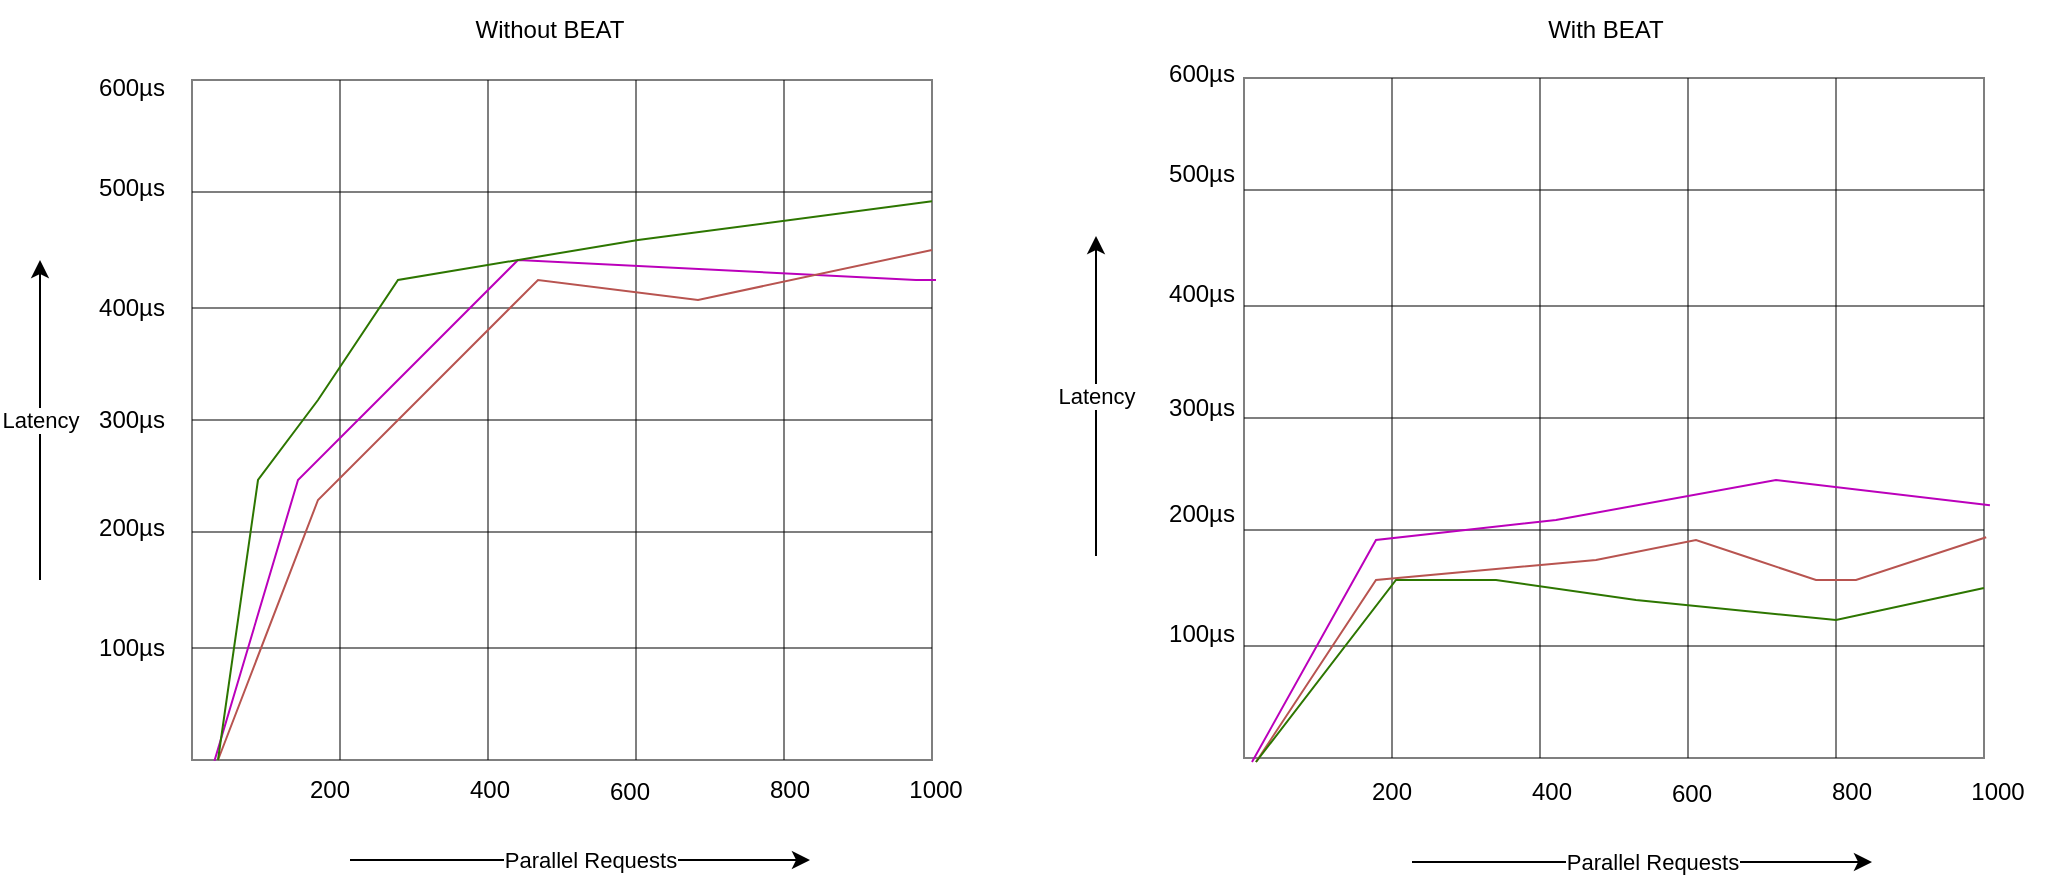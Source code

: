 <mxfile version="20.8.20" type="github">
  <diagram name="Page-1" id="cyIloUWgAy5ogOtHbnKH">
    <mxGraphModel dx="2163" dy="694" grid="1" gridSize="10" guides="1" tooltips="1" connect="1" arrows="1" fold="1" page="1" pageScale="1" pageWidth="850" pageHeight="1100" background="none" math="0" shadow="0">
      <root>
        <mxCell id="0" />
        <mxCell id="1" parent="0" />
        <mxCell id="Kf_SSCEO67K-IDZlS5Hx-94" value="" style="shape=table;startSize=0;container=1;collapsible=0;childLayout=tableLayout;strokeColor=default;strokeWidth=1;fillColor=none;opacity=50;" vertex="1" parent="1">
          <mxGeometry x="-82" y="170" width="370" height="340" as="geometry" />
        </mxCell>
        <mxCell id="Kf_SSCEO67K-IDZlS5Hx-95" value="" style="shape=tableRow;horizontal=0;startSize=0;swimlaneHead=0;swimlaneBody=0;strokeColor=inherit;top=0;left=0;bottom=0;right=0;collapsible=0;dropTarget=0;fillColor=none;points=[[0,0.5],[1,0.5]];portConstraint=eastwest;strokeWidth=0;opacity=0;" vertex="1" parent="Kf_SSCEO67K-IDZlS5Hx-94">
          <mxGeometry width="370" height="56" as="geometry" />
        </mxCell>
        <mxCell id="Kf_SSCEO67K-IDZlS5Hx-96" value="" style="shape=partialRectangle;html=1;whiteSpace=wrap;connectable=0;strokeColor=inherit;overflow=hidden;fillColor=none;top=0;left=0;bottom=0;right=0;pointerEvents=1;strokeWidth=0;opacity=0;" vertex="1" parent="Kf_SSCEO67K-IDZlS5Hx-95">
          <mxGeometry width="74" height="56" as="geometry">
            <mxRectangle width="74" height="56" as="alternateBounds" />
          </mxGeometry>
        </mxCell>
        <mxCell id="Kf_SSCEO67K-IDZlS5Hx-97" value="" style="shape=partialRectangle;html=1;whiteSpace=wrap;connectable=0;strokeColor=inherit;overflow=hidden;fillColor=none;top=0;left=0;bottom=0;right=0;pointerEvents=1;strokeWidth=0;opacity=0;" vertex="1" parent="Kf_SSCEO67K-IDZlS5Hx-95">
          <mxGeometry x="74" width="74" height="56" as="geometry">
            <mxRectangle width="74" height="56" as="alternateBounds" />
          </mxGeometry>
        </mxCell>
        <mxCell id="Kf_SSCEO67K-IDZlS5Hx-98" value="" style="shape=partialRectangle;html=1;whiteSpace=wrap;connectable=0;strokeColor=inherit;overflow=hidden;fillColor=none;top=0;left=0;bottom=0;right=0;pointerEvents=1;strokeWidth=0;opacity=0;" vertex="1" parent="Kf_SSCEO67K-IDZlS5Hx-95">
          <mxGeometry x="148" width="74" height="56" as="geometry">
            <mxRectangle width="74" height="56" as="alternateBounds" />
          </mxGeometry>
        </mxCell>
        <mxCell id="Kf_SSCEO67K-IDZlS5Hx-99" value="" style="shape=partialRectangle;html=1;whiteSpace=wrap;connectable=0;strokeColor=inherit;overflow=hidden;fillColor=none;top=0;left=0;bottom=0;right=0;pointerEvents=1;strokeWidth=0;opacity=0;" vertex="1" parent="Kf_SSCEO67K-IDZlS5Hx-95">
          <mxGeometry x="222" width="74" height="56" as="geometry">
            <mxRectangle width="74" height="56" as="alternateBounds" />
          </mxGeometry>
        </mxCell>
        <mxCell id="Kf_SSCEO67K-IDZlS5Hx-100" value="" style="shape=partialRectangle;html=1;whiteSpace=wrap;connectable=0;strokeColor=inherit;overflow=hidden;fillColor=none;top=0;left=0;bottom=0;right=0;pointerEvents=1;strokeWidth=0;opacity=0;" vertex="1" parent="Kf_SSCEO67K-IDZlS5Hx-95">
          <mxGeometry x="296" width="74" height="56" as="geometry">
            <mxRectangle width="74" height="56" as="alternateBounds" />
          </mxGeometry>
        </mxCell>
        <mxCell id="Kf_SSCEO67K-IDZlS5Hx-101" value="" style="shape=tableRow;horizontal=0;startSize=0;swimlaneHead=0;swimlaneBody=0;strokeColor=inherit;top=0;left=0;bottom=0;right=0;collapsible=0;dropTarget=0;fillColor=none;points=[[0,0.5],[1,0.5]];portConstraint=eastwest;strokeWidth=0;opacity=0;" vertex="1" parent="Kf_SSCEO67K-IDZlS5Hx-94">
          <mxGeometry y="56" width="370" height="58" as="geometry" />
        </mxCell>
        <mxCell id="Kf_SSCEO67K-IDZlS5Hx-102" value="" style="shape=partialRectangle;html=1;whiteSpace=wrap;connectable=0;strokeColor=inherit;overflow=hidden;fillColor=none;top=0;left=0;bottom=0;right=0;pointerEvents=1;strokeWidth=0;opacity=0;" vertex="1" parent="Kf_SSCEO67K-IDZlS5Hx-101">
          <mxGeometry width="74" height="58" as="geometry">
            <mxRectangle width="74" height="58" as="alternateBounds" />
          </mxGeometry>
        </mxCell>
        <mxCell id="Kf_SSCEO67K-IDZlS5Hx-103" value="" style="shape=partialRectangle;html=1;whiteSpace=wrap;connectable=0;strokeColor=inherit;overflow=hidden;fillColor=none;top=0;left=0;bottom=0;right=0;pointerEvents=1;strokeWidth=0;opacity=0;" vertex="1" parent="Kf_SSCEO67K-IDZlS5Hx-101">
          <mxGeometry x="74" width="74" height="58" as="geometry">
            <mxRectangle width="74" height="58" as="alternateBounds" />
          </mxGeometry>
        </mxCell>
        <mxCell id="Kf_SSCEO67K-IDZlS5Hx-104" value="" style="shape=partialRectangle;html=1;whiteSpace=wrap;connectable=0;strokeColor=inherit;overflow=hidden;fillColor=none;top=0;left=0;bottom=0;right=0;pointerEvents=1;strokeWidth=0;opacity=0;" vertex="1" parent="Kf_SSCEO67K-IDZlS5Hx-101">
          <mxGeometry x="148" width="74" height="58" as="geometry">
            <mxRectangle width="74" height="58" as="alternateBounds" />
          </mxGeometry>
        </mxCell>
        <mxCell id="Kf_SSCEO67K-IDZlS5Hx-105" value="" style="shape=partialRectangle;html=1;whiteSpace=wrap;connectable=0;strokeColor=inherit;overflow=hidden;fillColor=none;top=0;left=0;bottom=0;right=0;pointerEvents=1;strokeWidth=0;opacity=0;" vertex="1" parent="Kf_SSCEO67K-IDZlS5Hx-101">
          <mxGeometry x="222" width="74" height="58" as="geometry">
            <mxRectangle width="74" height="58" as="alternateBounds" />
          </mxGeometry>
        </mxCell>
        <mxCell id="Kf_SSCEO67K-IDZlS5Hx-106" value="" style="shape=partialRectangle;html=1;whiteSpace=wrap;connectable=0;strokeColor=inherit;overflow=hidden;fillColor=none;top=0;left=0;bottom=0;right=0;pointerEvents=1;strokeWidth=0;opacity=0;" vertex="1" parent="Kf_SSCEO67K-IDZlS5Hx-101">
          <mxGeometry x="296" width="74" height="58" as="geometry">
            <mxRectangle width="74" height="58" as="alternateBounds" />
          </mxGeometry>
        </mxCell>
        <mxCell id="Kf_SSCEO67K-IDZlS5Hx-107" value="" style="shape=tableRow;horizontal=0;startSize=0;swimlaneHead=0;swimlaneBody=0;strokeColor=inherit;top=0;left=0;bottom=0;right=0;collapsible=0;dropTarget=0;fillColor=none;points=[[0,0.5],[1,0.5]];portConstraint=eastwest;strokeWidth=0;opacity=0;" vertex="1" parent="Kf_SSCEO67K-IDZlS5Hx-94">
          <mxGeometry y="114" width="370" height="56" as="geometry" />
        </mxCell>
        <mxCell id="Kf_SSCEO67K-IDZlS5Hx-108" value="" style="shape=partialRectangle;html=1;whiteSpace=wrap;connectable=0;strokeColor=inherit;overflow=hidden;fillColor=none;top=0;left=0;bottom=0;right=0;pointerEvents=1;strokeWidth=0;opacity=0;" vertex="1" parent="Kf_SSCEO67K-IDZlS5Hx-107">
          <mxGeometry width="74" height="56" as="geometry">
            <mxRectangle width="74" height="56" as="alternateBounds" />
          </mxGeometry>
        </mxCell>
        <mxCell id="Kf_SSCEO67K-IDZlS5Hx-109" value="" style="shape=partialRectangle;html=1;whiteSpace=wrap;connectable=0;strokeColor=inherit;overflow=hidden;fillColor=none;top=0;left=0;bottom=0;right=0;pointerEvents=1;strokeWidth=0;opacity=0;" vertex="1" parent="Kf_SSCEO67K-IDZlS5Hx-107">
          <mxGeometry x="74" width="74" height="56" as="geometry">
            <mxRectangle width="74" height="56" as="alternateBounds" />
          </mxGeometry>
        </mxCell>
        <mxCell id="Kf_SSCEO67K-IDZlS5Hx-110" value="" style="shape=partialRectangle;html=1;whiteSpace=wrap;connectable=0;strokeColor=inherit;overflow=hidden;fillColor=none;top=0;left=0;bottom=0;right=0;pointerEvents=1;strokeWidth=0;opacity=0;" vertex="1" parent="Kf_SSCEO67K-IDZlS5Hx-107">
          <mxGeometry x="148" width="74" height="56" as="geometry">
            <mxRectangle width="74" height="56" as="alternateBounds" />
          </mxGeometry>
        </mxCell>
        <mxCell id="Kf_SSCEO67K-IDZlS5Hx-111" value="" style="shape=partialRectangle;html=1;whiteSpace=wrap;connectable=0;strokeColor=inherit;overflow=hidden;fillColor=none;top=0;left=0;bottom=0;right=0;pointerEvents=1;strokeWidth=0;opacity=0;" vertex="1" parent="Kf_SSCEO67K-IDZlS5Hx-107">
          <mxGeometry x="222" width="74" height="56" as="geometry">
            <mxRectangle width="74" height="56" as="alternateBounds" />
          </mxGeometry>
        </mxCell>
        <mxCell id="Kf_SSCEO67K-IDZlS5Hx-112" value="" style="shape=partialRectangle;html=1;whiteSpace=wrap;connectable=0;strokeColor=inherit;overflow=hidden;fillColor=none;top=0;left=0;bottom=0;right=0;pointerEvents=1;strokeWidth=0;opacity=0;" vertex="1" parent="Kf_SSCEO67K-IDZlS5Hx-107">
          <mxGeometry x="296" width="74" height="56" as="geometry">
            <mxRectangle width="74" height="56" as="alternateBounds" />
          </mxGeometry>
        </mxCell>
        <mxCell id="Kf_SSCEO67K-IDZlS5Hx-113" value="" style="shape=tableRow;horizontal=0;startSize=0;swimlaneHead=0;swimlaneBody=0;strokeColor=inherit;top=0;left=0;bottom=0;right=0;collapsible=0;dropTarget=0;fillColor=none;points=[[0,0.5],[1,0.5]];portConstraint=eastwest;strokeWidth=0;opacity=0;" vertex="1" parent="Kf_SSCEO67K-IDZlS5Hx-94">
          <mxGeometry y="170" width="370" height="56" as="geometry" />
        </mxCell>
        <mxCell id="Kf_SSCEO67K-IDZlS5Hx-114" value="" style="shape=partialRectangle;html=1;whiteSpace=wrap;connectable=0;strokeColor=inherit;overflow=hidden;fillColor=none;top=0;left=0;bottom=0;right=0;pointerEvents=1;strokeWidth=0;opacity=0;" vertex="1" parent="Kf_SSCEO67K-IDZlS5Hx-113">
          <mxGeometry width="74" height="56" as="geometry">
            <mxRectangle width="74" height="56" as="alternateBounds" />
          </mxGeometry>
        </mxCell>
        <mxCell id="Kf_SSCEO67K-IDZlS5Hx-115" value="" style="shape=partialRectangle;html=1;whiteSpace=wrap;connectable=0;strokeColor=inherit;overflow=hidden;fillColor=none;top=0;left=0;bottom=0;right=0;pointerEvents=1;strokeWidth=0;opacity=0;" vertex="1" parent="Kf_SSCEO67K-IDZlS5Hx-113">
          <mxGeometry x="74" width="74" height="56" as="geometry">
            <mxRectangle width="74" height="56" as="alternateBounds" />
          </mxGeometry>
        </mxCell>
        <mxCell id="Kf_SSCEO67K-IDZlS5Hx-116" value="" style="shape=partialRectangle;html=1;whiteSpace=wrap;connectable=0;strokeColor=inherit;overflow=hidden;fillColor=none;top=0;left=0;bottom=0;right=0;pointerEvents=1;strokeWidth=0;opacity=0;" vertex="1" parent="Kf_SSCEO67K-IDZlS5Hx-113">
          <mxGeometry x="148" width="74" height="56" as="geometry">
            <mxRectangle width="74" height="56" as="alternateBounds" />
          </mxGeometry>
        </mxCell>
        <mxCell id="Kf_SSCEO67K-IDZlS5Hx-117" value="" style="shape=partialRectangle;html=1;whiteSpace=wrap;connectable=0;strokeColor=inherit;overflow=hidden;fillColor=none;top=0;left=0;bottom=0;right=0;pointerEvents=1;strokeWidth=0;opacity=0;" vertex="1" parent="Kf_SSCEO67K-IDZlS5Hx-113">
          <mxGeometry x="222" width="74" height="56" as="geometry">
            <mxRectangle width="74" height="56" as="alternateBounds" />
          </mxGeometry>
        </mxCell>
        <mxCell id="Kf_SSCEO67K-IDZlS5Hx-118" value="" style="shape=partialRectangle;html=1;whiteSpace=wrap;connectable=0;strokeColor=inherit;overflow=hidden;fillColor=none;top=0;left=0;bottom=0;right=0;pointerEvents=1;strokeWidth=0;opacity=0;" vertex="1" parent="Kf_SSCEO67K-IDZlS5Hx-113">
          <mxGeometry x="296" width="74" height="56" as="geometry">
            <mxRectangle width="74" height="56" as="alternateBounds" />
          </mxGeometry>
        </mxCell>
        <mxCell id="Kf_SSCEO67K-IDZlS5Hx-119" value="" style="shape=tableRow;horizontal=0;startSize=0;swimlaneHead=0;swimlaneBody=0;strokeColor=inherit;top=0;left=0;bottom=0;right=0;collapsible=0;dropTarget=0;fillColor=none;points=[[0,0.5],[1,0.5]];portConstraint=eastwest;strokeWidth=0;opacity=0;" vertex="1" parent="Kf_SSCEO67K-IDZlS5Hx-94">
          <mxGeometry y="226" width="370" height="58" as="geometry" />
        </mxCell>
        <mxCell id="Kf_SSCEO67K-IDZlS5Hx-120" value="" style="shape=partialRectangle;html=1;whiteSpace=wrap;connectable=0;strokeColor=inherit;overflow=hidden;fillColor=none;top=0;left=0;bottom=0;right=0;pointerEvents=1;strokeWidth=0;opacity=0;" vertex="1" parent="Kf_SSCEO67K-IDZlS5Hx-119">
          <mxGeometry width="74" height="58" as="geometry">
            <mxRectangle width="74" height="58" as="alternateBounds" />
          </mxGeometry>
        </mxCell>
        <mxCell id="Kf_SSCEO67K-IDZlS5Hx-121" value="" style="shape=partialRectangle;html=1;whiteSpace=wrap;connectable=0;strokeColor=inherit;overflow=hidden;fillColor=none;top=0;left=0;bottom=0;right=0;pointerEvents=1;strokeWidth=0;opacity=0;" vertex="1" parent="Kf_SSCEO67K-IDZlS5Hx-119">
          <mxGeometry x="74" width="74" height="58" as="geometry">
            <mxRectangle width="74" height="58" as="alternateBounds" />
          </mxGeometry>
        </mxCell>
        <mxCell id="Kf_SSCEO67K-IDZlS5Hx-122" value="" style="shape=partialRectangle;html=1;whiteSpace=wrap;connectable=0;strokeColor=inherit;overflow=hidden;fillColor=none;top=0;left=0;bottom=0;right=0;pointerEvents=1;strokeWidth=0;opacity=0;" vertex="1" parent="Kf_SSCEO67K-IDZlS5Hx-119">
          <mxGeometry x="148" width="74" height="58" as="geometry">
            <mxRectangle width="74" height="58" as="alternateBounds" />
          </mxGeometry>
        </mxCell>
        <mxCell id="Kf_SSCEO67K-IDZlS5Hx-123" value="" style="shape=partialRectangle;html=1;whiteSpace=wrap;connectable=0;strokeColor=inherit;overflow=hidden;fillColor=none;top=0;left=0;bottom=0;right=0;pointerEvents=1;strokeWidth=0;opacity=0;" vertex="1" parent="Kf_SSCEO67K-IDZlS5Hx-119">
          <mxGeometry x="222" width="74" height="58" as="geometry">
            <mxRectangle width="74" height="58" as="alternateBounds" />
          </mxGeometry>
        </mxCell>
        <mxCell id="Kf_SSCEO67K-IDZlS5Hx-124" value="" style="shape=partialRectangle;html=1;whiteSpace=wrap;connectable=0;strokeColor=inherit;overflow=hidden;fillColor=none;top=0;left=0;bottom=0;right=0;pointerEvents=1;strokeWidth=0;opacity=0;" vertex="1" parent="Kf_SSCEO67K-IDZlS5Hx-119">
          <mxGeometry x="296" width="74" height="58" as="geometry">
            <mxRectangle width="74" height="58" as="alternateBounds" />
          </mxGeometry>
        </mxCell>
        <mxCell id="Kf_SSCEO67K-IDZlS5Hx-125" value="" style="shape=tableRow;horizontal=0;startSize=0;swimlaneHead=0;swimlaneBody=0;strokeColor=inherit;top=0;left=0;bottom=0;right=0;collapsible=0;dropTarget=0;fillColor=none;points=[[0,0.5],[1,0.5]];portConstraint=eastwest;strokeWidth=0;opacity=0;" vertex="1" parent="Kf_SSCEO67K-IDZlS5Hx-94">
          <mxGeometry y="284" width="370" height="56" as="geometry" />
        </mxCell>
        <mxCell id="Kf_SSCEO67K-IDZlS5Hx-126" value="" style="shape=partialRectangle;html=1;whiteSpace=wrap;connectable=0;strokeColor=inherit;overflow=hidden;fillColor=none;top=0;left=0;bottom=0;right=0;pointerEvents=1;strokeWidth=0;opacity=0;" vertex="1" parent="Kf_SSCEO67K-IDZlS5Hx-125">
          <mxGeometry width="74" height="56" as="geometry">
            <mxRectangle width="74" height="56" as="alternateBounds" />
          </mxGeometry>
        </mxCell>
        <mxCell id="Kf_SSCEO67K-IDZlS5Hx-127" value="" style="shape=partialRectangle;html=1;whiteSpace=wrap;connectable=0;strokeColor=inherit;overflow=hidden;fillColor=none;top=0;left=0;bottom=0;right=0;pointerEvents=1;strokeWidth=0;opacity=0;" vertex="1" parent="Kf_SSCEO67K-IDZlS5Hx-125">
          <mxGeometry x="74" width="74" height="56" as="geometry">
            <mxRectangle width="74" height="56" as="alternateBounds" />
          </mxGeometry>
        </mxCell>
        <mxCell id="Kf_SSCEO67K-IDZlS5Hx-128" value="" style="shape=partialRectangle;html=1;whiteSpace=wrap;connectable=0;strokeColor=inherit;overflow=hidden;fillColor=none;top=0;left=0;bottom=0;right=0;pointerEvents=1;strokeWidth=0;opacity=0;" vertex="1" parent="Kf_SSCEO67K-IDZlS5Hx-125">
          <mxGeometry x="148" width="74" height="56" as="geometry">
            <mxRectangle width="74" height="56" as="alternateBounds" />
          </mxGeometry>
        </mxCell>
        <mxCell id="Kf_SSCEO67K-IDZlS5Hx-129" value="" style="shape=partialRectangle;html=1;whiteSpace=wrap;connectable=0;strokeColor=inherit;overflow=hidden;fillColor=none;top=0;left=0;bottom=0;right=0;pointerEvents=1;strokeWidth=0;opacity=0;" vertex="1" parent="Kf_SSCEO67K-IDZlS5Hx-125">
          <mxGeometry x="222" width="74" height="56" as="geometry">
            <mxRectangle width="74" height="56" as="alternateBounds" />
          </mxGeometry>
        </mxCell>
        <mxCell id="Kf_SSCEO67K-IDZlS5Hx-130" value="" style="shape=partialRectangle;html=1;whiteSpace=wrap;connectable=0;strokeColor=inherit;overflow=hidden;fillColor=none;top=0;left=0;bottom=0;right=0;pointerEvents=1;strokeWidth=0;opacity=0;" vertex="1" parent="Kf_SSCEO67K-IDZlS5Hx-125">
          <mxGeometry x="296" width="74" height="56" as="geometry">
            <mxRectangle width="74" height="56" as="alternateBounds" />
          </mxGeometry>
        </mxCell>
        <mxCell id="Kf_SSCEO67K-IDZlS5Hx-131" value="" style="shape=table;startSize=0;container=1;collapsible=0;childLayout=tableLayout;strokeColor=default;strokeWidth=1;fillColor=none;opacity=50;" vertex="1" parent="1">
          <mxGeometry x="444" y="169" width="370" height="340" as="geometry" />
        </mxCell>
        <mxCell id="Kf_SSCEO67K-IDZlS5Hx-132" value="" style="shape=tableRow;horizontal=0;startSize=0;swimlaneHead=0;swimlaneBody=0;strokeColor=inherit;top=0;left=0;bottom=0;right=0;collapsible=0;dropTarget=0;fillColor=none;points=[[0,0.5],[1,0.5]];portConstraint=eastwest;strokeWidth=0;opacity=0;" vertex="1" parent="Kf_SSCEO67K-IDZlS5Hx-131">
          <mxGeometry width="370" height="56" as="geometry" />
        </mxCell>
        <mxCell id="Kf_SSCEO67K-IDZlS5Hx-133" value="" style="shape=partialRectangle;html=1;whiteSpace=wrap;connectable=0;strokeColor=inherit;overflow=hidden;fillColor=none;top=0;left=0;bottom=0;right=0;pointerEvents=1;strokeWidth=0;opacity=0;" vertex="1" parent="Kf_SSCEO67K-IDZlS5Hx-132">
          <mxGeometry width="74" height="56" as="geometry">
            <mxRectangle width="74" height="56" as="alternateBounds" />
          </mxGeometry>
        </mxCell>
        <mxCell id="Kf_SSCEO67K-IDZlS5Hx-134" value="" style="shape=partialRectangle;html=1;whiteSpace=wrap;connectable=0;strokeColor=inherit;overflow=hidden;fillColor=none;top=0;left=0;bottom=0;right=0;pointerEvents=1;strokeWidth=0;opacity=0;" vertex="1" parent="Kf_SSCEO67K-IDZlS5Hx-132">
          <mxGeometry x="74" width="74" height="56" as="geometry">
            <mxRectangle width="74" height="56" as="alternateBounds" />
          </mxGeometry>
        </mxCell>
        <mxCell id="Kf_SSCEO67K-IDZlS5Hx-135" value="" style="shape=partialRectangle;html=1;whiteSpace=wrap;connectable=0;strokeColor=inherit;overflow=hidden;fillColor=none;top=0;left=0;bottom=0;right=0;pointerEvents=1;strokeWidth=0;opacity=0;" vertex="1" parent="Kf_SSCEO67K-IDZlS5Hx-132">
          <mxGeometry x="148" width="74" height="56" as="geometry">
            <mxRectangle width="74" height="56" as="alternateBounds" />
          </mxGeometry>
        </mxCell>
        <mxCell id="Kf_SSCEO67K-IDZlS5Hx-136" value="" style="shape=partialRectangle;html=1;whiteSpace=wrap;connectable=0;strokeColor=inherit;overflow=hidden;fillColor=none;top=0;left=0;bottom=0;right=0;pointerEvents=1;strokeWidth=0;opacity=0;" vertex="1" parent="Kf_SSCEO67K-IDZlS5Hx-132">
          <mxGeometry x="222" width="74" height="56" as="geometry">
            <mxRectangle width="74" height="56" as="alternateBounds" />
          </mxGeometry>
        </mxCell>
        <mxCell id="Kf_SSCEO67K-IDZlS5Hx-137" value="" style="shape=partialRectangle;html=1;whiteSpace=wrap;connectable=0;strokeColor=inherit;overflow=hidden;fillColor=none;top=0;left=0;bottom=0;right=0;pointerEvents=1;strokeWidth=0;opacity=0;" vertex="1" parent="Kf_SSCEO67K-IDZlS5Hx-132">
          <mxGeometry x="296" width="74" height="56" as="geometry">
            <mxRectangle width="74" height="56" as="alternateBounds" />
          </mxGeometry>
        </mxCell>
        <mxCell id="Kf_SSCEO67K-IDZlS5Hx-138" value="" style="shape=tableRow;horizontal=0;startSize=0;swimlaneHead=0;swimlaneBody=0;strokeColor=inherit;top=0;left=0;bottom=0;right=0;collapsible=0;dropTarget=0;fillColor=none;points=[[0,0.5],[1,0.5]];portConstraint=eastwest;strokeWidth=0;opacity=0;" vertex="1" parent="Kf_SSCEO67K-IDZlS5Hx-131">
          <mxGeometry y="56" width="370" height="58" as="geometry" />
        </mxCell>
        <mxCell id="Kf_SSCEO67K-IDZlS5Hx-139" value="" style="shape=partialRectangle;html=1;whiteSpace=wrap;connectable=0;strokeColor=inherit;overflow=hidden;fillColor=none;top=0;left=0;bottom=0;right=0;pointerEvents=1;strokeWidth=0;opacity=0;" vertex="1" parent="Kf_SSCEO67K-IDZlS5Hx-138">
          <mxGeometry width="74" height="58" as="geometry">
            <mxRectangle width="74" height="58" as="alternateBounds" />
          </mxGeometry>
        </mxCell>
        <mxCell id="Kf_SSCEO67K-IDZlS5Hx-140" value="" style="shape=partialRectangle;html=1;whiteSpace=wrap;connectable=0;strokeColor=inherit;overflow=hidden;fillColor=none;top=0;left=0;bottom=0;right=0;pointerEvents=1;strokeWidth=0;opacity=0;" vertex="1" parent="Kf_SSCEO67K-IDZlS5Hx-138">
          <mxGeometry x="74" width="74" height="58" as="geometry">
            <mxRectangle width="74" height="58" as="alternateBounds" />
          </mxGeometry>
        </mxCell>
        <mxCell id="Kf_SSCEO67K-IDZlS5Hx-141" value="" style="shape=partialRectangle;html=1;whiteSpace=wrap;connectable=0;strokeColor=inherit;overflow=hidden;fillColor=none;top=0;left=0;bottom=0;right=0;pointerEvents=1;strokeWidth=0;opacity=0;" vertex="1" parent="Kf_SSCEO67K-IDZlS5Hx-138">
          <mxGeometry x="148" width="74" height="58" as="geometry">
            <mxRectangle width="74" height="58" as="alternateBounds" />
          </mxGeometry>
        </mxCell>
        <mxCell id="Kf_SSCEO67K-IDZlS5Hx-142" value="" style="shape=partialRectangle;html=1;whiteSpace=wrap;connectable=0;strokeColor=inherit;overflow=hidden;fillColor=none;top=0;left=0;bottom=0;right=0;pointerEvents=1;strokeWidth=0;opacity=0;" vertex="1" parent="Kf_SSCEO67K-IDZlS5Hx-138">
          <mxGeometry x="222" width="74" height="58" as="geometry">
            <mxRectangle width="74" height="58" as="alternateBounds" />
          </mxGeometry>
        </mxCell>
        <mxCell id="Kf_SSCEO67K-IDZlS5Hx-143" value="" style="shape=partialRectangle;html=1;whiteSpace=wrap;connectable=0;strokeColor=inherit;overflow=hidden;fillColor=none;top=0;left=0;bottom=0;right=0;pointerEvents=1;strokeWidth=0;opacity=0;" vertex="1" parent="Kf_SSCEO67K-IDZlS5Hx-138">
          <mxGeometry x="296" width="74" height="58" as="geometry">
            <mxRectangle width="74" height="58" as="alternateBounds" />
          </mxGeometry>
        </mxCell>
        <mxCell id="Kf_SSCEO67K-IDZlS5Hx-144" value="" style="shape=tableRow;horizontal=0;startSize=0;swimlaneHead=0;swimlaneBody=0;strokeColor=inherit;top=0;left=0;bottom=0;right=0;collapsible=0;dropTarget=0;fillColor=none;points=[[0,0.5],[1,0.5]];portConstraint=eastwest;strokeWidth=0;opacity=0;" vertex="1" parent="Kf_SSCEO67K-IDZlS5Hx-131">
          <mxGeometry y="114" width="370" height="56" as="geometry" />
        </mxCell>
        <mxCell id="Kf_SSCEO67K-IDZlS5Hx-145" value="" style="shape=partialRectangle;html=1;whiteSpace=wrap;connectable=0;strokeColor=inherit;overflow=hidden;fillColor=none;top=0;left=0;bottom=0;right=0;pointerEvents=1;strokeWidth=0;opacity=0;" vertex="1" parent="Kf_SSCEO67K-IDZlS5Hx-144">
          <mxGeometry width="74" height="56" as="geometry">
            <mxRectangle width="74" height="56" as="alternateBounds" />
          </mxGeometry>
        </mxCell>
        <mxCell id="Kf_SSCEO67K-IDZlS5Hx-146" value="" style="shape=partialRectangle;html=1;whiteSpace=wrap;connectable=0;strokeColor=inherit;overflow=hidden;fillColor=none;top=0;left=0;bottom=0;right=0;pointerEvents=1;strokeWidth=0;opacity=0;" vertex="1" parent="Kf_SSCEO67K-IDZlS5Hx-144">
          <mxGeometry x="74" width="74" height="56" as="geometry">
            <mxRectangle width="74" height="56" as="alternateBounds" />
          </mxGeometry>
        </mxCell>
        <mxCell id="Kf_SSCEO67K-IDZlS5Hx-147" value="" style="shape=partialRectangle;html=1;whiteSpace=wrap;connectable=0;strokeColor=inherit;overflow=hidden;fillColor=none;top=0;left=0;bottom=0;right=0;pointerEvents=1;strokeWidth=0;opacity=0;" vertex="1" parent="Kf_SSCEO67K-IDZlS5Hx-144">
          <mxGeometry x="148" width="74" height="56" as="geometry">
            <mxRectangle width="74" height="56" as="alternateBounds" />
          </mxGeometry>
        </mxCell>
        <mxCell id="Kf_SSCEO67K-IDZlS5Hx-148" value="" style="shape=partialRectangle;html=1;whiteSpace=wrap;connectable=0;strokeColor=inherit;overflow=hidden;fillColor=none;top=0;left=0;bottom=0;right=0;pointerEvents=1;strokeWidth=0;opacity=0;" vertex="1" parent="Kf_SSCEO67K-IDZlS5Hx-144">
          <mxGeometry x="222" width="74" height="56" as="geometry">
            <mxRectangle width="74" height="56" as="alternateBounds" />
          </mxGeometry>
        </mxCell>
        <mxCell id="Kf_SSCEO67K-IDZlS5Hx-149" value="" style="shape=partialRectangle;html=1;whiteSpace=wrap;connectable=0;strokeColor=inherit;overflow=hidden;fillColor=none;top=0;left=0;bottom=0;right=0;pointerEvents=1;strokeWidth=0;opacity=0;" vertex="1" parent="Kf_SSCEO67K-IDZlS5Hx-144">
          <mxGeometry x="296" width="74" height="56" as="geometry">
            <mxRectangle width="74" height="56" as="alternateBounds" />
          </mxGeometry>
        </mxCell>
        <mxCell id="Kf_SSCEO67K-IDZlS5Hx-150" value="" style="shape=tableRow;horizontal=0;startSize=0;swimlaneHead=0;swimlaneBody=0;strokeColor=inherit;top=0;left=0;bottom=0;right=0;collapsible=0;dropTarget=0;fillColor=none;points=[[0,0.5],[1,0.5]];portConstraint=eastwest;strokeWidth=0;opacity=0;" vertex="1" parent="Kf_SSCEO67K-IDZlS5Hx-131">
          <mxGeometry y="170" width="370" height="56" as="geometry" />
        </mxCell>
        <mxCell id="Kf_SSCEO67K-IDZlS5Hx-151" value="" style="shape=partialRectangle;html=1;whiteSpace=wrap;connectable=0;strokeColor=inherit;overflow=hidden;fillColor=none;top=0;left=0;bottom=0;right=0;pointerEvents=1;strokeWidth=0;opacity=0;" vertex="1" parent="Kf_SSCEO67K-IDZlS5Hx-150">
          <mxGeometry width="74" height="56" as="geometry">
            <mxRectangle width="74" height="56" as="alternateBounds" />
          </mxGeometry>
        </mxCell>
        <mxCell id="Kf_SSCEO67K-IDZlS5Hx-152" value="" style="shape=partialRectangle;html=1;whiteSpace=wrap;connectable=0;strokeColor=inherit;overflow=hidden;fillColor=none;top=0;left=0;bottom=0;right=0;pointerEvents=1;strokeWidth=0;opacity=0;" vertex="1" parent="Kf_SSCEO67K-IDZlS5Hx-150">
          <mxGeometry x="74" width="74" height="56" as="geometry">
            <mxRectangle width="74" height="56" as="alternateBounds" />
          </mxGeometry>
        </mxCell>
        <mxCell id="Kf_SSCEO67K-IDZlS5Hx-153" value="" style="shape=partialRectangle;html=1;whiteSpace=wrap;connectable=0;strokeColor=inherit;overflow=hidden;fillColor=none;top=0;left=0;bottom=0;right=0;pointerEvents=1;strokeWidth=0;opacity=0;" vertex="1" parent="Kf_SSCEO67K-IDZlS5Hx-150">
          <mxGeometry x="148" width="74" height="56" as="geometry">
            <mxRectangle width="74" height="56" as="alternateBounds" />
          </mxGeometry>
        </mxCell>
        <mxCell id="Kf_SSCEO67K-IDZlS5Hx-154" value="" style="shape=partialRectangle;html=1;whiteSpace=wrap;connectable=0;strokeColor=inherit;overflow=hidden;fillColor=none;top=0;left=0;bottom=0;right=0;pointerEvents=1;strokeWidth=0;opacity=0;" vertex="1" parent="Kf_SSCEO67K-IDZlS5Hx-150">
          <mxGeometry x="222" width="74" height="56" as="geometry">
            <mxRectangle width="74" height="56" as="alternateBounds" />
          </mxGeometry>
        </mxCell>
        <mxCell id="Kf_SSCEO67K-IDZlS5Hx-155" value="" style="shape=partialRectangle;html=1;whiteSpace=wrap;connectable=0;strokeColor=inherit;overflow=hidden;fillColor=none;top=0;left=0;bottom=0;right=0;pointerEvents=1;strokeWidth=0;opacity=0;" vertex="1" parent="Kf_SSCEO67K-IDZlS5Hx-150">
          <mxGeometry x="296" width="74" height="56" as="geometry">
            <mxRectangle width="74" height="56" as="alternateBounds" />
          </mxGeometry>
        </mxCell>
        <mxCell id="Kf_SSCEO67K-IDZlS5Hx-156" value="" style="shape=tableRow;horizontal=0;startSize=0;swimlaneHead=0;swimlaneBody=0;strokeColor=inherit;top=0;left=0;bottom=0;right=0;collapsible=0;dropTarget=0;fillColor=none;points=[[0,0.5],[1,0.5]];portConstraint=eastwest;strokeWidth=0;opacity=0;" vertex="1" parent="Kf_SSCEO67K-IDZlS5Hx-131">
          <mxGeometry y="226" width="370" height="58" as="geometry" />
        </mxCell>
        <mxCell id="Kf_SSCEO67K-IDZlS5Hx-157" value="" style="shape=partialRectangle;html=1;whiteSpace=wrap;connectable=0;strokeColor=inherit;overflow=hidden;fillColor=none;top=0;left=0;bottom=0;right=0;pointerEvents=1;strokeWidth=0;opacity=0;" vertex="1" parent="Kf_SSCEO67K-IDZlS5Hx-156">
          <mxGeometry width="74" height="58" as="geometry">
            <mxRectangle width="74" height="58" as="alternateBounds" />
          </mxGeometry>
        </mxCell>
        <mxCell id="Kf_SSCEO67K-IDZlS5Hx-158" value="" style="shape=partialRectangle;html=1;whiteSpace=wrap;connectable=0;strokeColor=inherit;overflow=hidden;fillColor=none;top=0;left=0;bottom=0;right=0;pointerEvents=1;strokeWidth=0;opacity=0;" vertex="1" parent="Kf_SSCEO67K-IDZlS5Hx-156">
          <mxGeometry x="74" width="74" height="58" as="geometry">
            <mxRectangle width="74" height="58" as="alternateBounds" />
          </mxGeometry>
        </mxCell>
        <mxCell id="Kf_SSCEO67K-IDZlS5Hx-159" value="" style="shape=partialRectangle;html=1;whiteSpace=wrap;connectable=0;strokeColor=inherit;overflow=hidden;fillColor=none;top=0;left=0;bottom=0;right=0;pointerEvents=1;strokeWidth=0;opacity=0;" vertex="1" parent="Kf_SSCEO67K-IDZlS5Hx-156">
          <mxGeometry x="148" width="74" height="58" as="geometry">
            <mxRectangle width="74" height="58" as="alternateBounds" />
          </mxGeometry>
        </mxCell>
        <mxCell id="Kf_SSCEO67K-IDZlS5Hx-160" value="" style="shape=partialRectangle;html=1;whiteSpace=wrap;connectable=0;strokeColor=inherit;overflow=hidden;fillColor=none;top=0;left=0;bottom=0;right=0;pointerEvents=1;strokeWidth=0;opacity=0;" vertex="1" parent="Kf_SSCEO67K-IDZlS5Hx-156">
          <mxGeometry x="222" width="74" height="58" as="geometry">
            <mxRectangle width="74" height="58" as="alternateBounds" />
          </mxGeometry>
        </mxCell>
        <mxCell id="Kf_SSCEO67K-IDZlS5Hx-161" value="" style="shape=partialRectangle;html=1;whiteSpace=wrap;connectable=0;strokeColor=inherit;overflow=hidden;fillColor=none;top=0;left=0;bottom=0;right=0;pointerEvents=1;strokeWidth=0;opacity=0;" vertex="1" parent="Kf_SSCEO67K-IDZlS5Hx-156">
          <mxGeometry x="296" width="74" height="58" as="geometry">
            <mxRectangle width="74" height="58" as="alternateBounds" />
          </mxGeometry>
        </mxCell>
        <mxCell id="Kf_SSCEO67K-IDZlS5Hx-162" value="" style="shape=tableRow;horizontal=0;startSize=0;swimlaneHead=0;swimlaneBody=0;strokeColor=inherit;top=0;left=0;bottom=0;right=0;collapsible=0;dropTarget=0;fillColor=none;points=[[0,0.5],[1,0.5]];portConstraint=eastwest;strokeWidth=0;opacity=0;" vertex="1" parent="Kf_SSCEO67K-IDZlS5Hx-131">
          <mxGeometry y="284" width="370" height="56" as="geometry" />
        </mxCell>
        <mxCell id="Kf_SSCEO67K-IDZlS5Hx-163" value="" style="shape=partialRectangle;html=1;whiteSpace=wrap;connectable=0;strokeColor=inherit;overflow=hidden;fillColor=none;top=0;left=0;bottom=0;right=0;pointerEvents=1;strokeWidth=0;opacity=0;" vertex="1" parent="Kf_SSCEO67K-IDZlS5Hx-162">
          <mxGeometry width="74" height="56" as="geometry">
            <mxRectangle width="74" height="56" as="alternateBounds" />
          </mxGeometry>
        </mxCell>
        <mxCell id="Kf_SSCEO67K-IDZlS5Hx-164" value="" style="shape=partialRectangle;html=1;whiteSpace=wrap;connectable=0;strokeColor=inherit;overflow=hidden;fillColor=none;top=0;left=0;bottom=0;right=0;pointerEvents=1;strokeWidth=0;opacity=0;" vertex="1" parent="Kf_SSCEO67K-IDZlS5Hx-162">
          <mxGeometry x="74" width="74" height="56" as="geometry">
            <mxRectangle width="74" height="56" as="alternateBounds" />
          </mxGeometry>
        </mxCell>
        <mxCell id="Kf_SSCEO67K-IDZlS5Hx-165" value="" style="shape=partialRectangle;html=1;whiteSpace=wrap;connectable=0;strokeColor=inherit;overflow=hidden;fillColor=none;top=0;left=0;bottom=0;right=0;pointerEvents=1;strokeWidth=0;opacity=0;" vertex="1" parent="Kf_SSCEO67K-IDZlS5Hx-162">
          <mxGeometry x="148" width="74" height="56" as="geometry">
            <mxRectangle width="74" height="56" as="alternateBounds" />
          </mxGeometry>
        </mxCell>
        <mxCell id="Kf_SSCEO67K-IDZlS5Hx-166" value="" style="shape=partialRectangle;html=1;whiteSpace=wrap;connectable=0;strokeColor=inherit;overflow=hidden;fillColor=none;top=0;left=0;bottom=0;right=0;pointerEvents=1;strokeWidth=0;opacity=0;" vertex="1" parent="Kf_SSCEO67K-IDZlS5Hx-162">
          <mxGeometry x="222" width="74" height="56" as="geometry">
            <mxRectangle width="74" height="56" as="alternateBounds" />
          </mxGeometry>
        </mxCell>
        <mxCell id="Kf_SSCEO67K-IDZlS5Hx-167" value="" style="shape=partialRectangle;html=1;whiteSpace=wrap;connectable=0;strokeColor=inherit;overflow=hidden;fillColor=none;top=0;left=0;bottom=0;right=0;pointerEvents=1;strokeWidth=0;opacity=0;" vertex="1" parent="Kf_SSCEO67K-IDZlS5Hx-162">
          <mxGeometry x="296" width="74" height="56" as="geometry">
            <mxRectangle width="74" height="56" as="alternateBounds" />
          </mxGeometry>
        </mxCell>
        <mxCell id="Kf_SSCEO67K-IDZlS5Hx-3" value="Without BEAT" style="text;html=1;strokeColor=none;fillColor=none;align=center;verticalAlign=middle;whiteSpace=wrap;rounded=0;" vertex="1" parent="1">
          <mxGeometry x="57" y="130" width="80" height="30" as="geometry" />
        </mxCell>
        <mxCell id="Kf_SSCEO67K-IDZlS5Hx-4" value="With BEAT" style="text;html=1;strokeColor=none;fillColor=none;align=center;verticalAlign=middle;whiteSpace=wrap;rounded=0;" vertex="1" parent="1">
          <mxGeometry x="595" y="130" width="60" height="30" as="geometry" />
        </mxCell>
        <mxCell id="Kf_SSCEO67K-IDZlS5Hx-6" value="" style="endArrow=none;html=1;rounded=0;exitX=0.048;exitY=1.001;exitDx=0;exitDy=0;exitPerimeter=0;fillColor=#f8cecc;strokeColor=#bb00bb;" edge="1" parent="1">
          <mxGeometry width="50" height="50" relative="1" as="geometry">
            <mxPoint x="-70.76" y="510.34" as="sourcePoint" />
            <mxPoint x="290" y="270" as="targetPoint" />
            <Array as="points">
              <mxPoint x="-29" y="370" />
              <mxPoint x="81" y="260" />
              <mxPoint x="280" y="270" />
            </Array>
          </mxGeometry>
        </mxCell>
        <mxCell id="Kf_SSCEO67K-IDZlS5Hx-7" value="100µs" style="text;html=1;strokeColor=none;fillColor=none;align=center;verticalAlign=middle;whiteSpace=wrap;rounded=0;" vertex="1" parent="1">
          <mxGeometry x="-142" y="440" width="60" height="28" as="geometry" />
        </mxCell>
        <mxCell id="Kf_SSCEO67K-IDZlS5Hx-8" value="200µs" style="text;html=1;strokeColor=none;fillColor=none;align=center;verticalAlign=middle;whiteSpace=wrap;rounded=0;" vertex="1" parent="1">
          <mxGeometry x="-142" y="380" width="60" height="28" as="geometry" />
        </mxCell>
        <mxCell id="Kf_SSCEO67K-IDZlS5Hx-9" value="600µs" style="text;html=1;strokeColor=none;fillColor=none;align=center;verticalAlign=middle;whiteSpace=wrap;rounded=0;" vertex="1" parent="1">
          <mxGeometry x="-142" y="160" width="60" height="28" as="geometry" />
        </mxCell>
        <mxCell id="Kf_SSCEO67K-IDZlS5Hx-10" value="400µs" style="text;html=1;strokeColor=none;fillColor=none;align=center;verticalAlign=middle;whiteSpace=wrap;rounded=0;" vertex="1" parent="1">
          <mxGeometry x="-142" y="270" width="60" height="28" as="geometry" />
        </mxCell>
        <mxCell id="Kf_SSCEO67K-IDZlS5Hx-11" value="500µs" style="text;html=1;strokeColor=none;fillColor=none;align=center;verticalAlign=middle;whiteSpace=wrap;rounded=0;" vertex="1" parent="1">
          <mxGeometry x="-142" y="210" width="60" height="28" as="geometry" />
        </mxCell>
        <mxCell id="Kf_SSCEO67K-IDZlS5Hx-12" value="300µs" style="text;html=1;strokeColor=none;fillColor=none;align=center;verticalAlign=middle;whiteSpace=wrap;rounded=0;" vertex="1" parent="1">
          <mxGeometry x="-142" y="328.5" width="60" height="23" as="geometry" />
        </mxCell>
        <mxCell id="Kf_SSCEO67K-IDZlS5Hx-51" value="" style="endArrow=none;html=1;rounded=0;fillColor=#f8cecc;strokeColor=#b85450;entryX=1;entryY=0.5;entryDx=0;entryDy=0;" edge="1" parent="1" target="Kf_SSCEO67K-IDZlS5Hx-101">
          <mxGeometry width="50" height="50" relative="1" as="geometry">
            <mxPoint x="-69" y="510" as="sourcePoint" />
            <mxPoint x="171.59" y="281.424" as="targetPoint" />
            <Array as="points">
              <mxPoint x="-19" y="380" />
              <mxPoint x="91" y="270" />
              <mxPoint x="171" y="280" />
            </Array>
          </mxGeometry>
        </mxCell>
        <mxCell id="Kf_SSCEO67K-IDZlS5Hx-52" value="" style="endArrow=none;html=1;rounded=0;fillColor=#60a917;strokeColor=#2D7600;" edge="1" parent="1" target="Kf_SSCEO67K-IDZlS5Hx-101">
          <mxGeometry width="50" height="50" relative="1" as="geometry">
            <mxPoint x="-69" y="510" as="sourcePoint" />
            <mxPoint x="168.26" y="271.008" as="targetPoint" />
            <Array as="points">
              <mxPoint x="-49" y="370" />
              <mxPoint x="-19" y="330" />
              <mxPoint x="21" y="270" />
              <mxPoint x="141" y="250" />
            </Array>
          </mxGeometry>
        </mxCell>
        <mxCell id="Kf_SSCEO67K-IDZlS5Hx-53" value="" style="endArrow=none;html=1;rounded=0;exitX=0.048;exitY=1.001;exitDx=0;exitDy=0;exitPerimeter=0;fillColor=#f8cecc;strokeColor=#bb00bb;entryX=1.008;entryY=0.779;entryDx=0;entryDy=0;entryPerimeter=0;" edge="1" parent="1" target="Kf_SSCEO67K-IDZlS5Hx-150">
          <mxGeometry width="50" height="50" relative="1" as="geometry">
            <mxPoint x="448" y="511" as="sourcePoint" />
            <mxPoint x="810" y="299" as="targetPoint" />
            <Array as="points">
              <mxPoint x="510" y="400" />
              <mxPoint x="600" y="390" />
              <mxPoint x="710" y="370" />
            </Array>
          </mxGeometry>
        </mxCell>
        <mxCell id="Kf_SSCEO67K-IDZlS5Hx-54" value="" style="endArrow=none;html=1;rounded=0;fillColor=#f8cecc;strokeColor=#b85450;entryX=1.003;entryY=0.062;entryDx=0;entryDy=0;entryPerimeter=0;" edge="1" parent="1" target="Kf_SSCEO67K-IDZlS5Hx-156">
          <mxGeometry width="50" height="50" relative="1" as="geometry">
            <mxPoint x="450" y="511" as="sourcePoint" />
            <mxPoint x="810" y="311" as="targetPoint" />
            <Array as="points">
              <mxPoint x="510" y="420" />
              <mxPoint x="620" y="410" />
              <mxPoint x="670" y="400" />
              <mxPoint x="700" y="410" />
              <mxPoint x="730" y="420" />
              <mxPoint x="750" y="420" />
            </Array>
          </mxGeometry>
        </mxCell>
        <mxCell id="Kf_SSCEO67K-IDZlS5Hx-55" value="" style="endArrow=none;html=1;rounded=0;fillColor=#60a917;strokeColor=#2D7600;entryX=1;entryY=0.5;entryDx=0;entryDy=0;" edge="1" parent="1" target="Kf_SSCEO67K-IDZlS5Hx-156">
          <mxGeometry width="50" height="50" relative="1" as="geometry">
            <mxPoint x="450" y="511" as="sourcePoint" />
            <mxPoint x="810" y="331" as="targetPoint" />
            <Array as="points">
              <mxPoint x="520" y="420" />
              <mxPoint x="570" y="420" />
              <mxPoint x="640" y="430" />
              <mxPoint x="740" y="440" />
            </Array>
          </mxGeometry>
        </mxCell>
        <mxCell id="Kf_SSCEO67K-IDZlS5Hx-173" value="Latency" style="endArrow=classic;html=1;rounded=0;" edge="1" parent="1">
          <mxGeometry relative="1" as="geometry">
            <mxPoint x="-158" y="420" as="sourcePoint" />
            <mxPoint x="-158" y="260" as="targetPoint" />
            <Array as="points">
              <mxPoint x="-158" y="379.5" />
            </Array>
            <mxPoint as="offset" />
          </mxGeometry>
        </mxCell>
        <mxCell id="Kf_SSCEO67K-IDZlS5Hx-175" value="Parallel Requests" style="endArrow=classic;html=1;rounded=0;" edge="1" parent="1">
          <mxGeometry x="0.043" relative="1" as="geometry">
            <mxPoint x="-3" y="560" as="sourcePoint" />
            <mxPoint x="227" y="560" as="targetPoint" />
            <Array as="points">
              <mxPoint x="197" y="560" />
            </Array>
            <mxPoint as="offset" />
          </mxGeometry>
        </mxCell>
        <mxCell id="Kf_SSCEO67K-IDZlS5Hx-177" value="1000" style="text;html=1;strokeColor=none;fillColor=none;align=center;verticalAlign=middle;whiteSpace=wrap;rounded=0;" vertex="1" parent="1">
          <mxGeometry x="260" y="510" width="60" height="30" as="geometry" />
        </mxCell>
        <mxCell id="Kf_SSCEO67K-IDZlS5Hx-178" value="800" style="text;html=1;strokeColor=none;fillColor=none;align=center;verticalAlign=middle;whiteSpace=wrap;rounded=0;" vertex="1" parent="1">
          <mxGeometry x="187" y="510" width="60" height="30" as="geometry" />
        </mxCell>
        <mxCell id="Kf_SSCEO67K-IDZlS5Hx-179" value="600" style="text;html=1;strokeColor=none;fillColor=none;align=center;verticalAlign=middle;whiteSpace=wrap;rounded=0;" vertex="1" parent="1">
          <mxGeometry x="107" y="511" width="60" height="30" as="geometry" />
        </mxCell>
        <mxCell id="Kf_SSCEO67K-IDZlS5Hx-180" value="400" style="text;html=1;strokeColor=none;fillColor=none;align=center;verticalAlign=middle;whiteSpace=wrap;rounded=0;" vertex="1" parent="1">
          <mxGeometry x="37" y="510" width="60" height="30" as="geometry" />
        </mxCell>
        <mxCell id="Kf_SSCEO67K-IDZlS5Hx-181" value="200" style="text;html=1;strokeColor=none;fillColor=none;align=center;verticalAlign=middle;whiteSpace=wrap;rounded=0;" vertex="1" parent="1">
          <mxGeometry x="-43" y="510" width="60" height="30" as="geometry" />
        </mxCell>
        <mxCell id="Kf_SSCEO67K-IDZlS5Hx-183" value="Parallel Requests" style="endArrow=classic;html=1;rounded=0;" edge="1" parent="1">
          <mxGeometry x="0.043" relative="1" as="geometry">
            <mxPoint x="528" y="561" as="sourcePoint" />
            <mxPoint x="758" y="561" as="targetPoint" />
            <Array as="points">
              <mxPoint x="728" y="561" />
            </Array>
            <mxPoint as="offset" />
          </mxGeometry>
        </mxCell>
        <mxCell id="Kf_SSCEO67K-IDZlS5Hx-184" value="1000" style="text;html=1;strokeColor=none;fillColor=none;align=center;verticalAlign=middle;whiteSpace=wrap;rounded=0;" vertex="1" parent="1">
          <mxGeometry x="791" y="511" width="60" height="30" as="geometry" />
        </mxCell>
        <mxCell id="Kf_SSCEO67K-IDZlS5Hx-185" value="800" style="text;html=1;strokeColor=none;fillColor=none;align=center;verticalAlign=middle;whiteSpace=wrap;rounded=0;" vertex="1" parent="1">
          <mxGeometry x="718" y="511" width="60" height="30" as="geometry" />
        </mxCell>
        <mxCell id="Kf_SSCEO67K-IDZlS5Hx-186" value="600" style="text;html=1;strokeColor=none;fillColor=none;align=center;verticalAlign=middle;whiteSpace=wrap;rounded=0;" vertex="1" parent="1">
          <mxGeometry x="638" y="512" width="60" height="30" as="geometry" />
        </mxCell>
        <mxCell id="Kf_SSCEO67K-IDZlS5Hx-187" value="400" style="text;html=1;strokeColor=none;fillColor=none;align=center;verticalAlign=middle;whiteSpace=wrap;rounded=0;" vertex="1" parent="1">
          <mxGeometry x="568" y="511" width="60" height="30" as="geometry" />
        </mxCell>
        <mxCell id="Kf_SSCEO67K-IDZlS5Hx-188" value="200" style="text;html=1;strokeColor=none;fillColor=none;align=center;verticalAlign=middle;whiteSpace=wrap;rounded=0;" vertex="1" parent="1">
          <mxGeometry x="488" y="511" width="60" height="30" as="geometry" />
        </mxCell>
        <mxCell id="Kf_SSCEO67K-IDZlS5Hx-189" value="100µs" style="text;html=1;strokeColor=none;fillColor=none;align=center;verticalAlign=middle;whiteSpace=wrap;rounded=0;" vertex="1" parent="1">
          <mxGeometry x="393" y="433" width="60" height="28" as="geometry" />
        </mxCell>
        <mxCell id="Kf_SSCEO67K-IDZlS5Hx-190" value="200µs" style="text;html=1;strokeColor=none;fillColor=none;align=center;verticalAlign=middle;whiteSpace=wrap;rounded=0;" vertex="1" parent="1">
          <mxGeometry x="393" y="373" width="60" height="28" as="geometry" />
        </mxCell>
        <mxCell id="Kf_SSCEO67K-IDZlS5Hx-191" value="600µs" style="text;html=1;strokeColor=none;fillColor=none;align=center;verticalAlign=middle;whiteSpace=wrap;rounded=0;" vertex="1" parent="1">
          <mxGeometry x="393" y="153" width="60" height="28" as="geometry" />
        </mxCell>
        <mxCell id="Kf_SSCEO67K-IDZlS5Hx-192" value="400µs" style="text;html=1;strokeColor=none;fillColor=none;align=center;verticalAlign=middle;whiteSpace=wrap;rounded=0;" vertex="1" parent="1">
          <mxGeometry x="393" y="263" width="60" height="28" as="geometry" />
        </mxCell>
        <mxCell id="Kf_SSCEO67K-IDZlS5Hx-193" value="500µs" style="text;html=1;strokeColor=none;fillColor=none;align=center;verticalAlign=middle;whiteSpace=wrap;rounded=0;" vertex="1" parent="1">
          <mxGeometry x="393" y="203" width="60" height="28" as="geometry" />
        </mxCell>
        <mxCell id="Kf_SSCEO67K-IDZlS5Hx-194" value="300µs" style="text;html=1;strokeColor=none;fillColor=none;align=center;verticalAlign=middle;whiteSpace=wrap;rounded=0;" vertex="1" parent="1">
          <mxGeometry x="393" y="322.5" width="60" height="23" as="geometry" />
        </mxCell>
        <mxCell id="Kf_SSCEO67K-IDZlS5Hx-195" value="Latency" style="endArrow=classic;html=1;rounded=0;" edge="1" parent="1">
          <mxGeometry relative="1" as="geometry">
            <mxPoint x="370" y="408" as="sourcePoint" />
            <mxPoint x="370" y="248" as="targetPoint" />
            <Array as="points">
              <mxPoint x="370" y="367.5" />
            </Array>
            <mxPoint as="offset" />
          </mxGeometry>
        </mxCell>
      </root>
    </mxGraphModel>
  </diagram>
</mxfile>
